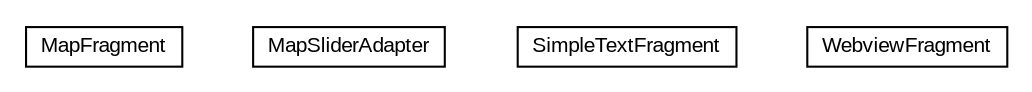 #!/usr/local/bin/dot
#
# Class diagram 
# Generated by UMLGraph version R5_6-24-gf6e263 (http://www.umlgraph.org/)
#

digraph G {
	edge [fontname="arial",fontsize=10,labelfontname="arial",labelfontsize=10];
	node [fontname="arial",fontsize=10,shape=plaintext];
	nodesep=0.25;
	ranksep=0.5;
	// org.osmdroid.samplefragments.layouts.pager.MapFragment
	c4950 [label=<<table title="org.osmdroid.samplefragments.layouts.pager.MapFragment" border="0" cellborder="1" cellspacing="0" cellpadding="2" port="p" href="./MapFragment.html">
		<tr><td><table border="0" cellspacing="0" cellpadding="1">
<tr><td align="center" balign="center"> MapFragment </td></tr>
		</table></td></tr>
		</table>>, URL="./MapFragment.html", fontname="arial", fontcolor="black", fontsize=10.0];
	// org.osmdroid.samplefragments.layouts.pager.MapSliderAdapter
	c4951 [label=<<table title="org.osmdroid.samplefragments.layouts.pager.MapSliderAdapter" border="0" cellborder="1" cellspacing="0" cellpadding="2" port="p" href="./MapSliderAdapter.html">
		<tr><td><table border="0" cellspacing="0" cellpadding="1">
<tr><td align="center" balign="center"> MapSliderAdapter </td></tr>
		</table></td></tr>
		</table>>, URL="./MapSliderAdapter.html", fontname="arial", fontcolor="black", fontsize=10.0];
	// org.osmdroid.samplefragments.layouts.pager.SimpleTextFragment
	c4952 [label=<<table title="org.osmdroid.samplefragments.layouts.pager.SimpleTextFragment" border="0" cellborder="1" cellspacing="0" cellpadding="2" port="p" href="./SimpleTextFragment.html">
		<tr><td><table border="0" cellspacing="0" cellpadding="1">
<tr><td align="center" balign="center"> SimpleTextFragment </td></tr>
		</table></td></tr>
		</table>>, URL="./SimpleTextFragment.html", fontname="arial", fontcolor="black", fontsize=10.0];
	// org.osmdroid.samplefragments.layouts.pager.WebviewFragment
	c4953 [label=<<table title="org.osmdroid.samplefragments.layouts.pager.WebviewFragment" border="0" cellborder="1" cellspacing="0" cellpadding="2" port="p" href="./WebviewFragment.html">
		<tr><td><table border="0" cellspacing="0" cellpadding="1">
<tr><td align="center" balign="center"> WebviewFragment </td></tr>
		</table></td></tr>
		</table>>, URL="./WebviewFragment.html", fontname="arial", fontcolor="black", fontsize=10.0];
}

